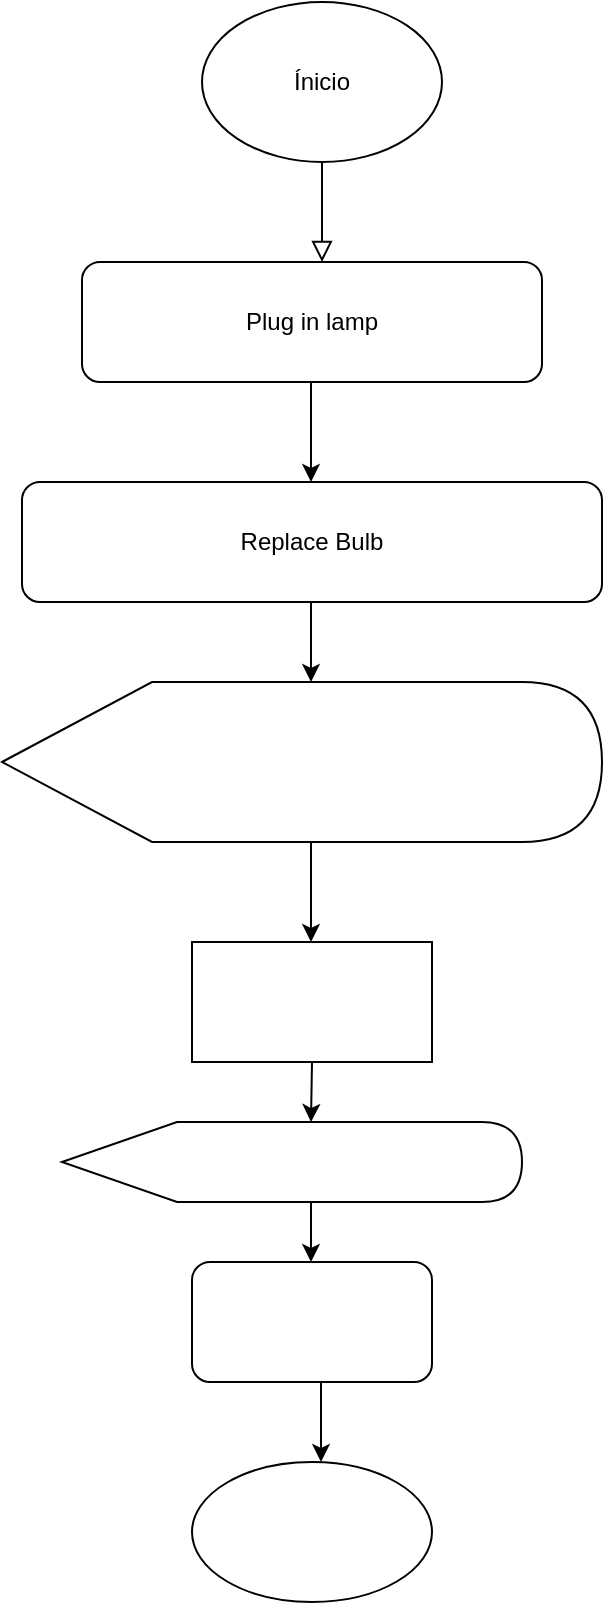 <mxfile version="20.2.7" type="github">
  <diagram id="C5RBs43oDa-KdzZeNtuy" name="Page-1">
    <mxGraphModel dx="868" dy="482" grid="1" gridSize="10" guides="1" tooltips="1" connect="1" arrows="1" fold="1" page="1" pageScale="1" pageWidth="827" pageHeight="1169" math="0" shadow="0">
      <root>
        <mxCell id="WIyWlLk6GJQsqaUBKTNV-0" />
        <mxCell id="WIyWlLk6GJQsqaUBKTNV-1" parent="WIyWlLk6GJQsqaUBKTNV-0" />
        <mxCell id="WIyWlLk6GJQsqaUBKTNV-2" value="" style="rounded=0;html=1;jettySize=auto;orthogonalLoop=1;fontSize=11;endArrow=block;endFill=0;endSize=8;strokeWidth=1;shadow=0;labelBackgroundColor=none;edgeStyle=orthogonalEdgeStyle;" parent="WIyWlLk6GJQsqaUBKTNV-1" edge="1">
          <mxGeometry relative="1" as="geometry">
            <mxPoint x="220" y="120" as="sourcePoint" />
            <mxPoint x="220" y="170" as="targetPoint" />
          </mxGeometry>
        </mxCell>
        <mxCell id="WIyWlLk6GJQsqaUBKTNV-7" value="Plug in lamp" style="rounded=1;whiteSpace=wrap;html=1;fontSize=12;glass=0;strokeWidth=1;shadow=0;" parent="WIyWlLk6GJQsqaUBKTNV-1" vertex="1">
          <mxGeometry x="100" y="170" width="230" height="60" as="geometry" />
        </mxCell>
        <mxCell id="WIyWlLk6GJQsqaUBKTNV-12" value="Replace Bulb" style="rounded=1;whiteSpace=wrap;html=1;fontSize=12;glass=0;strokeWidth=1;shadow=0;" parent="WIyWlLk6GJQsqaUBKTNV-1" vertex="1">
          <mxGeometry x="70" y="280" width="290" height="60" as="geometry" />
        </mxCell>
        <mxCell id="NtbnfEBbrNQuvMEpyHgw-0" value="Ínicio" style="ellipse;whiteSpace=wrap;html=1;" vertex="1" parent="WIyWlLk6GJQsqaUBKTNV-1">
          <mxGeometry x="160" y="40" width="120" height="80" as="geometry" />
        </mxCell>
        <mxCell id="NtbnfEBbrNQuvMEpyHgw-4" value="" style="endArrow=classic;html=1;rounded=0;" edge="1" parent="WIyWlLk6GJQsqaUBKTNV-1">
          <mxGeometry width="50" height="50" relative="1" as="geometry">
            <mxPoint x="214.5" y="230" as="sourcePoint" />
            <mxPoint x="214.5" y="280" as="targetPoint" />
          </mxGeometry>
        </mxCell>
        <mxCell id="NtbnfEBbrNQuvMEpyHgw-6" value="" style="shape=display;whiteSpace=wrap;html=1;" vertex="1" parent="WIyWlLk6GJQsqaUBKTNV-1">
          <mxGeometry x="60" y="380" width="300" height="80" as="geometry" />
        </mxCell>
        <mxCell id="NtbnfEBbrNQuvMEpyHgw-7" value="" style="endArrow=classic;html=1;rounded=0;" edge="1" parent="WIyWlLk6GJQsqaUBKTNV-1">
          <mxGeometry width="50" height="50" relative="1" as="geometry">
            <mxPoint x="214.5" y="340" as="sourcePoint" />
            <mxPoint x="214.5" y="380" as="targetPoint" />
            <Array as="points">
              <mxPoint x="214.5" y="370" />
            </Array>
          </mxGeometry>
        </mxCell>
        <mxCell id="NtbnfEBbrNQuvMEpyHgw-8" value="" style="endArrow=classic;html=1;rounded=0;" edge="1" parent="WIyWlLk6GJQsqaUBKTNV-1">
          <mxGeometry width="50" height="50" relative="1" as="geometry">
            <mxPoint x="214.5" y="460" as="sourcePoint" />
            <mxPoint x="214.5" y="510" as="targetPoint" />
          </mxGeometry>
        </mxCell>
        <mxCell id="NtbnfEBbrNQuvMEpyHgw-9" value="" style="rounded=0;whiteSpace=wrap;html=1;" vertex="1" parent="WIyWlLk6GJQsqaUBKTNV-1">
          <mxGeometry x="155" y="510" width="120" height="60" as="geometry" />
        </mxCell>
        <mxCell id="NtbnfEBbrNQuvMEpyHgw-10" value="" style="shape=display;whiteSpace=wrap;html=1;" vertex="1" parent="WIyWlLk6GJQsqaUBKTNV-1">
          <mxGeometry x="90" y="600" width="230" height="40" as="geometry" />
        </mxCell>
        <mxCell id="NtbnfEBbrNQuvMEpyHgw-11" value="" style="endArrow=classic;html=1;rounded=0;exitX=0.5;exitY=1;exitDx=0;exitDy=0;" edge="1" parent="WIyWlLk6GJQsqaUBKTNV-1" source="NtbnfEBbrNQuvMEpyHgw-9">
          <mxGeometry width="50" height="50" relative="1" as="geometry">
            <mxPoint x="214.5" y="560" as="sourcePoint" />
            <mxPoint x="214.5" y="600" as="targetPoint" />
          </mxGeometry>
        </mxCell>
        <mxCell id="NtbnfEBbrNQuvMEpyHgw-12" value="" style="rounded=1;whiteSpace=wrap;html=1;" vertex="1" parent="WIyWlLk6GJQsqaUBKTNV-1">
          <mxGeometry x="155" y="670" width="120" height="60" as="geometry" />
        </mxCell>
        <mxCell id="NtbnfEBbrNQuvMEpyHgw-13" value="" style="ellipse;whiteSpace=wrap;html=1;" vertex="1" parent="WIyWlLk6GJQsqaUBKTNV-1">
          <mxGeometry x="155" y="770" width="120" height="70" as="geometry" />
        </mxCell>
        <mxCell id="NtbnfEBbrNQuvMEpyHgw-14" value="" style="endArrow=classic;html=1;rounded=0;" edge="1" parent="WIyWlLk6GJQsqaUBKTNV-1">
          <mxGeometry width="50" height="50" relative="1" as="geometry">
            <mxPoint x="219.5" y="730" as="sourcePoint" />
            <mxPoint x="219.5" y="770" as="targetPoint" />
          </mxGeometry>
        </mxCell>
        <mxCell id="NtbnfEBbrNQuvMEpyHgw-15" value="" style="endArrow=classic;html=1;rounded=0;" edge="1" parent="WIyWlLk6GJQsqaUBKTNV-1">
          <mxGeometry width="50" height="50" relative="1" as="geometry">
            <mxPoint x="214.5" y="640" as="sourcePoint" />
            <mxPoint x="214.5" y="670" as="targetPoint" />
            <Array as="points">
              <mxPoint x="214.5" y="640" />
              <mxPoint x="214.5" y="650" />
            </Array>
          </mxGeometry>
        </mxCell>
      </root>
    </mxGraphModel>
  </diagram>
</mxfile>
